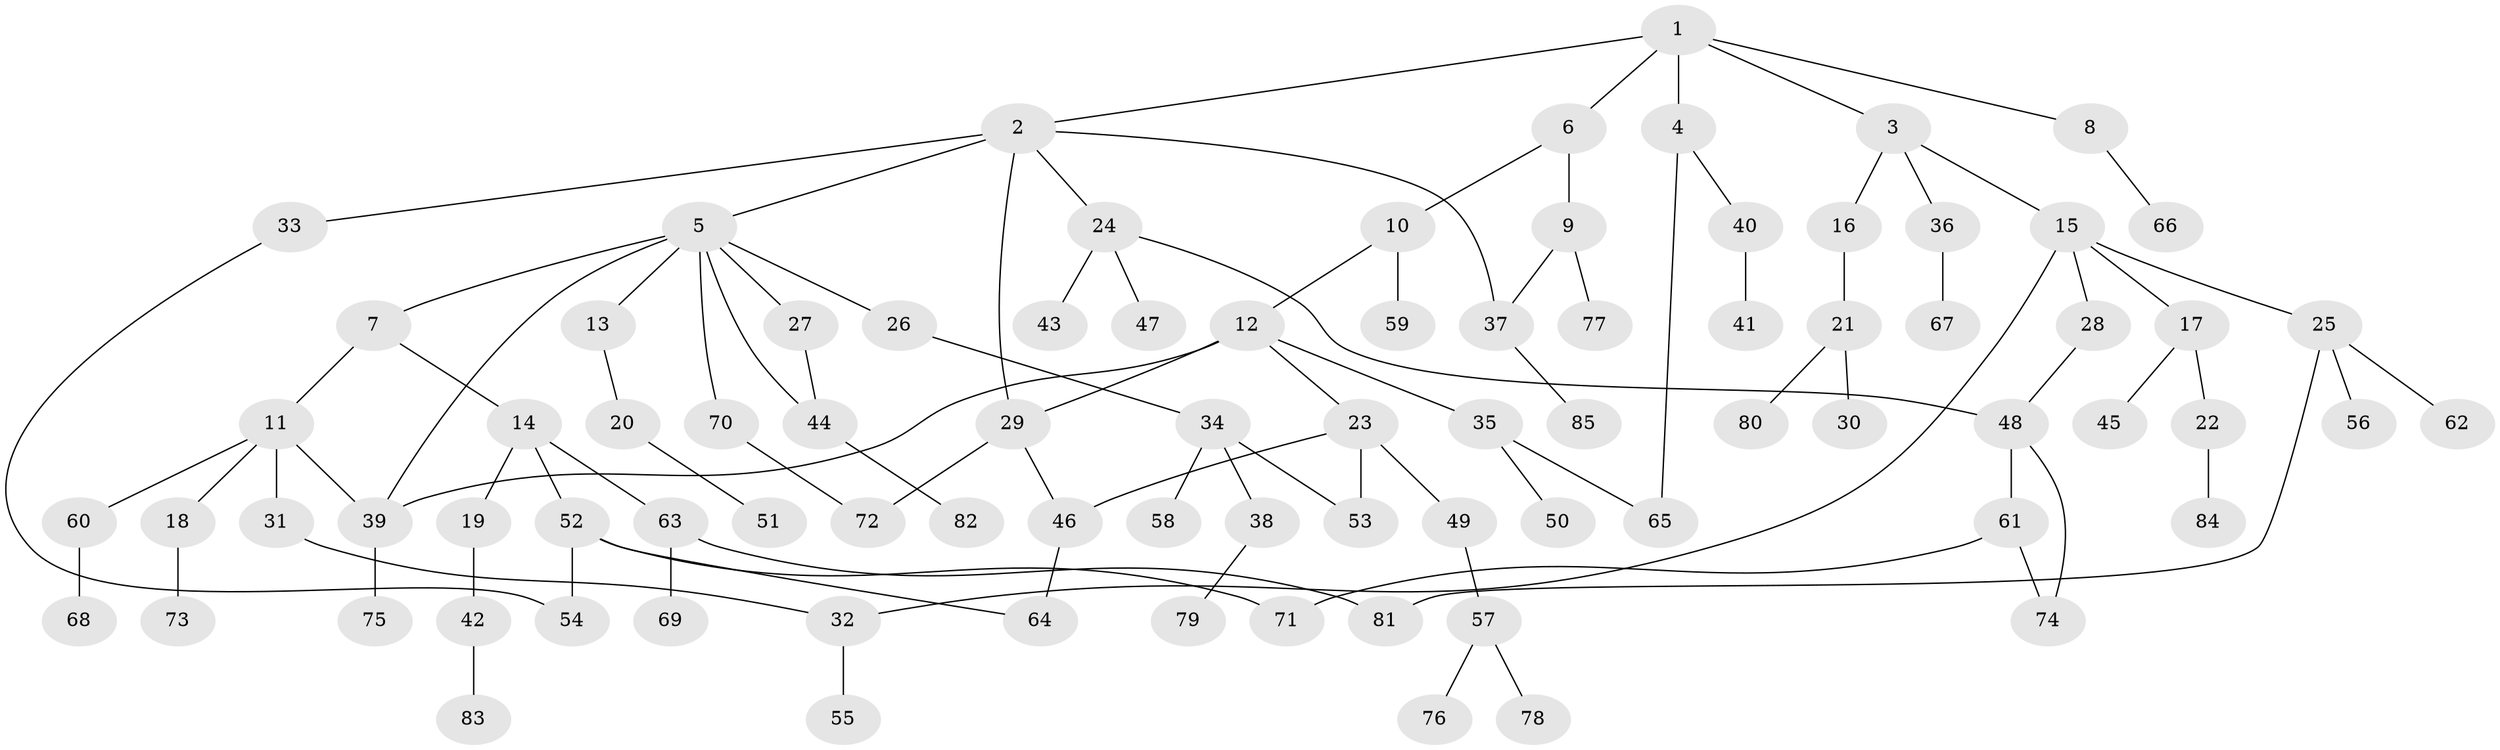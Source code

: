 // Generated by graph-tools (version 1.1) at 2025/13/03/09/25 04:13:36]
// undirected, 85 vertices, 100 edges
graph export_dot {
graph [start="1"]
  node [color=gray90,style=filled];
  1;
  2;
  3;
  4;
  5;
  6;
  7;
  8;
  9;
  10;
  11;
  12;
  13;
  14;
  15;
  16;
  17;
  18;
  19;
  20;
  21;
  22;
  23;
  24;
  25;
  26;
  27;
  28;
  29;
  30;
  31;
  32;
  33;
  34;
  35;
  36;
  37;
  38;
  39;
  40;
  41;
  42;
  43;
  44;
  45;
  46;
  47;
  48;
  49;
  50;
  51;
  52;
  53;
  54;
  55;
  56;
  57;
  58;
  59;
  60;
  61;
  62;
  63;
  64;
  65;
  66;
  67;
  68;
  69;
  70;
  71;
  72;
  73;
  74;
  75;
  76;
  77;
  78;
  79;
  80;
  81;
  82;
  83;
  84;
  85;
  1 -- 2;
  1 -- 3;
  1 -- 4;
  1 -- 6;
  1 -- 8;
  2 -- 5;
  2 -- 24;
  2 -- 33;
  2 -- 37;
  2 -- 29;
  3 -- 15;
  3 -- 16;
  3 -- 36;
  4 -- 40;
  4 -- 65;
  5 -- 7;
  5 -- 13;
  5 -- 26;
  5 -- 27;
  5 -- 44;
  5 -- 70;
  5 -- 39;
  6 -- 9;
  6 -- 10;
  7 -- 11;
  7 -- 14;
  8 -- 66;
  9 -- 37;
  9 -- 77;
  10 -- 12;
  10 -- 59;
  11 -- 18;
  11 -- 31;
  11 -- 39;
  11 -- 60;
  12 -- 23;
  12 -- 29;
  12 -- 35;
  12 -- 39;
  13 -- 20;
  14 -- 19;
  14 -- 52;
  14 -- 63;
  15 -- 17;
  15 -- 25;
  15 -- 28;
  15 -- 32;
  16 -- 21;
  17 -- 22;
  17 -- 45;
  18 -- 73;
  19 -- 42;
  20 -- 51;
  21 -- 30;
  21 -- 80;
  22 -- 84;
  23 -- 46;
  23 -- 49;
  23 -- 53;
  24 -- 43;
  24 -- 47;
  24 -- 48;
  25 -- 56;
  25 -- 62;
  25 -- 81;
  26 -- 34;
  27 -- 44;
  28 -- 48;
  29 -- 46;
  29 -- 72;
  31 -- 32;
  32 -- 55;
  33 -- 54;
  34 -- 38;
  34 -- 53;
  34 -- 58;
  35 -- 50;
  35 -- 65;
  36 -- 67;
  37 -- 85;
  38 -- 79;
  39 -- 75;
  40 -- 41;
  42 -- 83;
  44 -- 82;
  46 -- 64;
  48 -- 61;
  48 -- 74;
  49 -- 57;
  52 -- 54;
  52 -- 64;
  52 -- 71;
  57 -- 76;
  57 -- 78;
  60 -- 68;
  61 -- 71;
  61 -- 74;
  63 -- 69;
  63 -- 81;
  70 -- 72;
}
